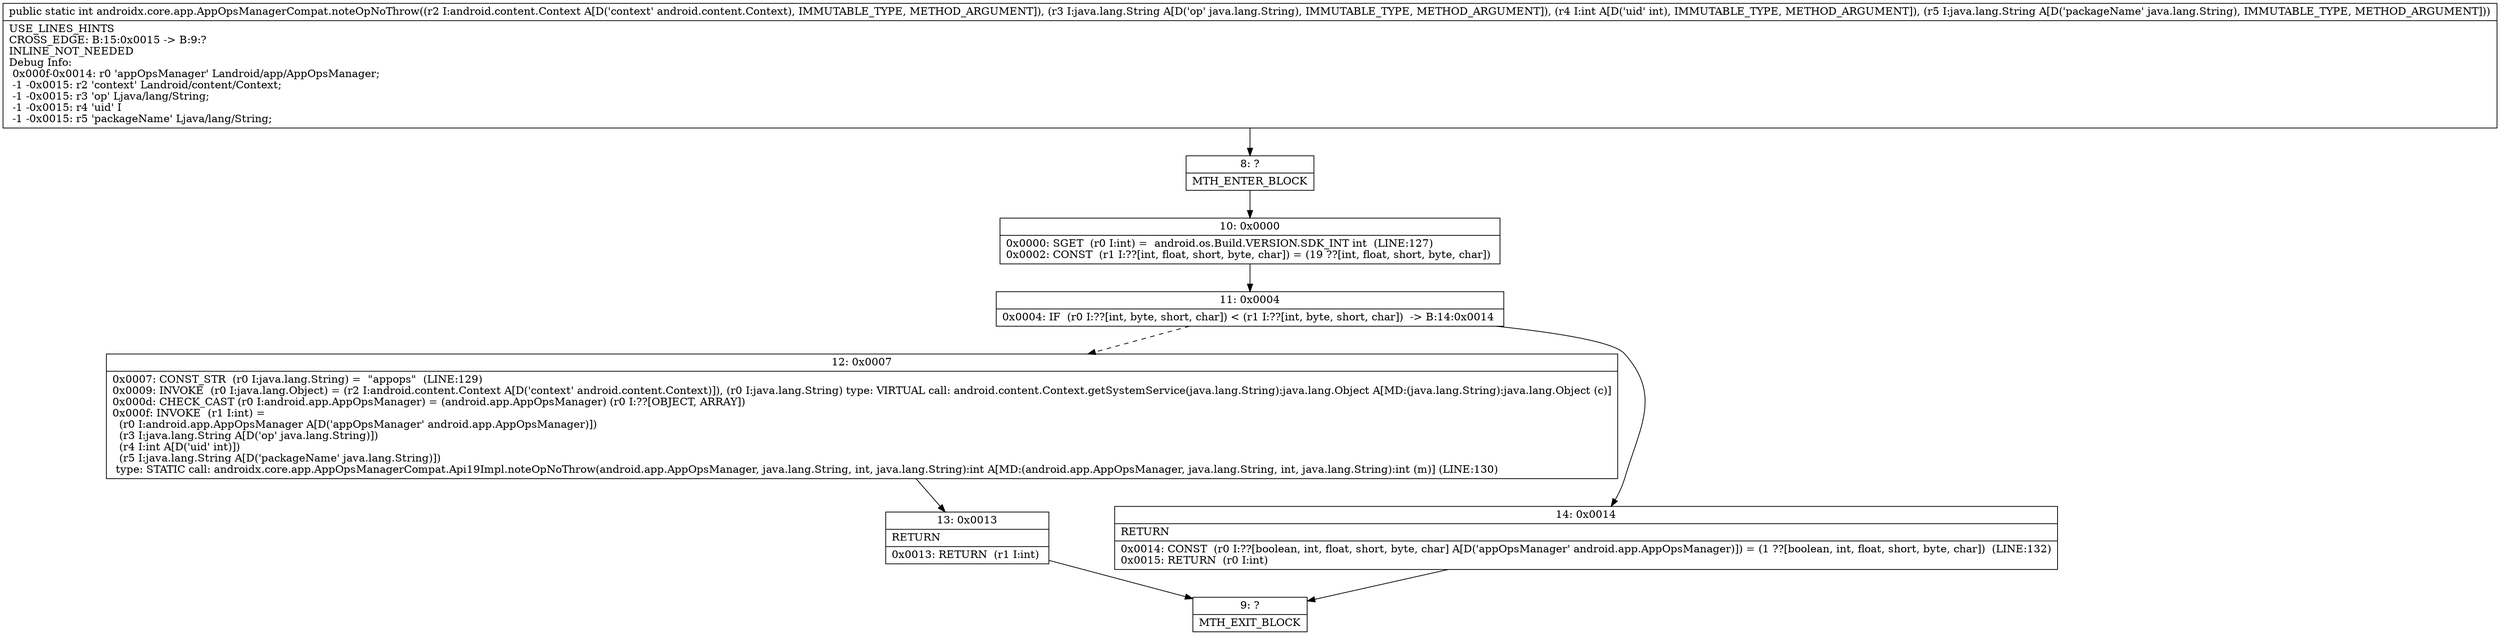 digraph "CFG forandroidx.core.app.AppOpsManagerCompat.noteOpNoThrow(Landroid\/content\/Context;Ljava\/lang\/String;ILjava\/lang\/String;)I" {
Node_8 [shape=record,label="{8\:\ ?|MTH_ENTER_BLOCK\l}"];
Node_10 [shape=record,label="{10\:\ 0x0000|0x0000: SGET  (r0 I:int) =  android.os.Build.VERSION.SDK_INT int  (LINE:127)\l0x0002: CONST  (r1 I:??[int, float, short, byte, char]) = (19 ??[int, float, short, byte, char]) \l}"];
Node_11 [shape=record,label="{11\:\ 0x0004|0x0004: IF  (r0 I:??[int, byte, short, char]) \< (r1 I:??[int, byte, short, char])  \-\> B:14:0x0014 \l}"];
Node_12 [shape=record,label="{12\:\ 0x0007|0x0007: CONST_STR  (r0 I:java.lang.String) =  \"appops\"  (LINE:129)\l0x0009: INVOKE  (r0 I:java.lang.Object) = (r2 I:android.content.Context A[D('context' android.content.Context)]), (r0 I:java.lang.String) type: VIRTUAL call: android.content.Context.getSystemService(java.lang.String):java.lang.Object A[MD:(java.lang.String):java.lang.Object (c)]\l0x000d: CHECK_CAST (r0 I:android.app.AppOpsManager) = (android.app.AppOpsManager) (r0 I:??[OBJECT, ARRAY]) \l0x000f: INVOKE  (r1 I:int) = \l  (r0 I:android.app.AppOpsManager A[D('appOpsManager' android.app.AppOpsManager)])\l  (r3 I:java.lang.String A[D('op' java.lang.String)])\l  (r4 I:int A[D('uid' int)])\l  (r5 I:java.lang.String A[D('packageName' java.lang.String)])\l type: STATIC call: androidx.core.app.AppOpsManagerCompat.Api19Impl.noteOpNoThrow(android.app.AppOpsManager, java.lang.String, int, java.lang.String):int A[MD:(android.app.AppOpsManager, java.lang.String, int, java.lang.String):int (m)] (LINE:130)\l}"];
Node_13 [shape=record,label="{13\:\ 0x0013|RETURN\l|0x0013: RETURN  (r1 I:int) \l}"];
Node_9 [shape=record,label="{9\:\ ?|MTH_EXIT_BLOCK\l}"];
Node_14 [shape=record,label="{14\:\ 0x0014|RETURN\l|0x0014: CONST  (r0 I:??[boolean, int, float, short, byte, char] A[D('appOpsManager' android.app.AppOpsManager)]) = (1 ??[boolean, int, float, short, byte, char])  (LINE:132)\l0x0015: RETURN  (r0 I:int) \l}"];
MethodNode[shape=record,label="{public static int androidx.core.app.AppOpsManagerCompat.noteOpNoThrow((r2 I:android.content.Context A[D('context' android.content.Context), IMMUTABLE_TYPE, METHOD_ARGUMENT]), (r3 I:java.lang.String A[D('op' java.lang.String), IMMUTABLE_TYPE, METHOD_ARGUMENT]), (r4 I:int A[D('uid' int), IMMUTABLE_TYPE, METHOD_ARGUMENT]), (r5 I:java.lang.String A[D('packageName' java.lang.String), IMMUTABLE_TYPE, METHOD_ARGUMENT]))  | USE_LINES_HINTS\lCROSS_EDGE: B:15:0x0015 \-\> B:9:?\lINLINE_NOT_NEEDED\lDebug Info:\l  0x000f\-0x0014: r0 'appOpsManager' Landroid\/app\/AppOpsManager;\l  \-1 \-0x0015: r2 'context' Landroid\/content\/Context;\l  \-1 \-0x0015: r3 'op' Ljava\/lang\/String;\l  \-1 \-0x0015: r4 'uid' I\l  \-1 \-0x0015: r5 'packageName' Ljava\/lang\/String;\l}"];
MethodNode -> Node_8;Node_8 -> Node_10;
Node_10 -> Node_11;
Node_11 -> Node_12[style=dashed];
Node_11 -> Node_14;
Node_12 -> Node_13;
Node_13 -> Node_9;
Node_14 -> Node_9;
}

